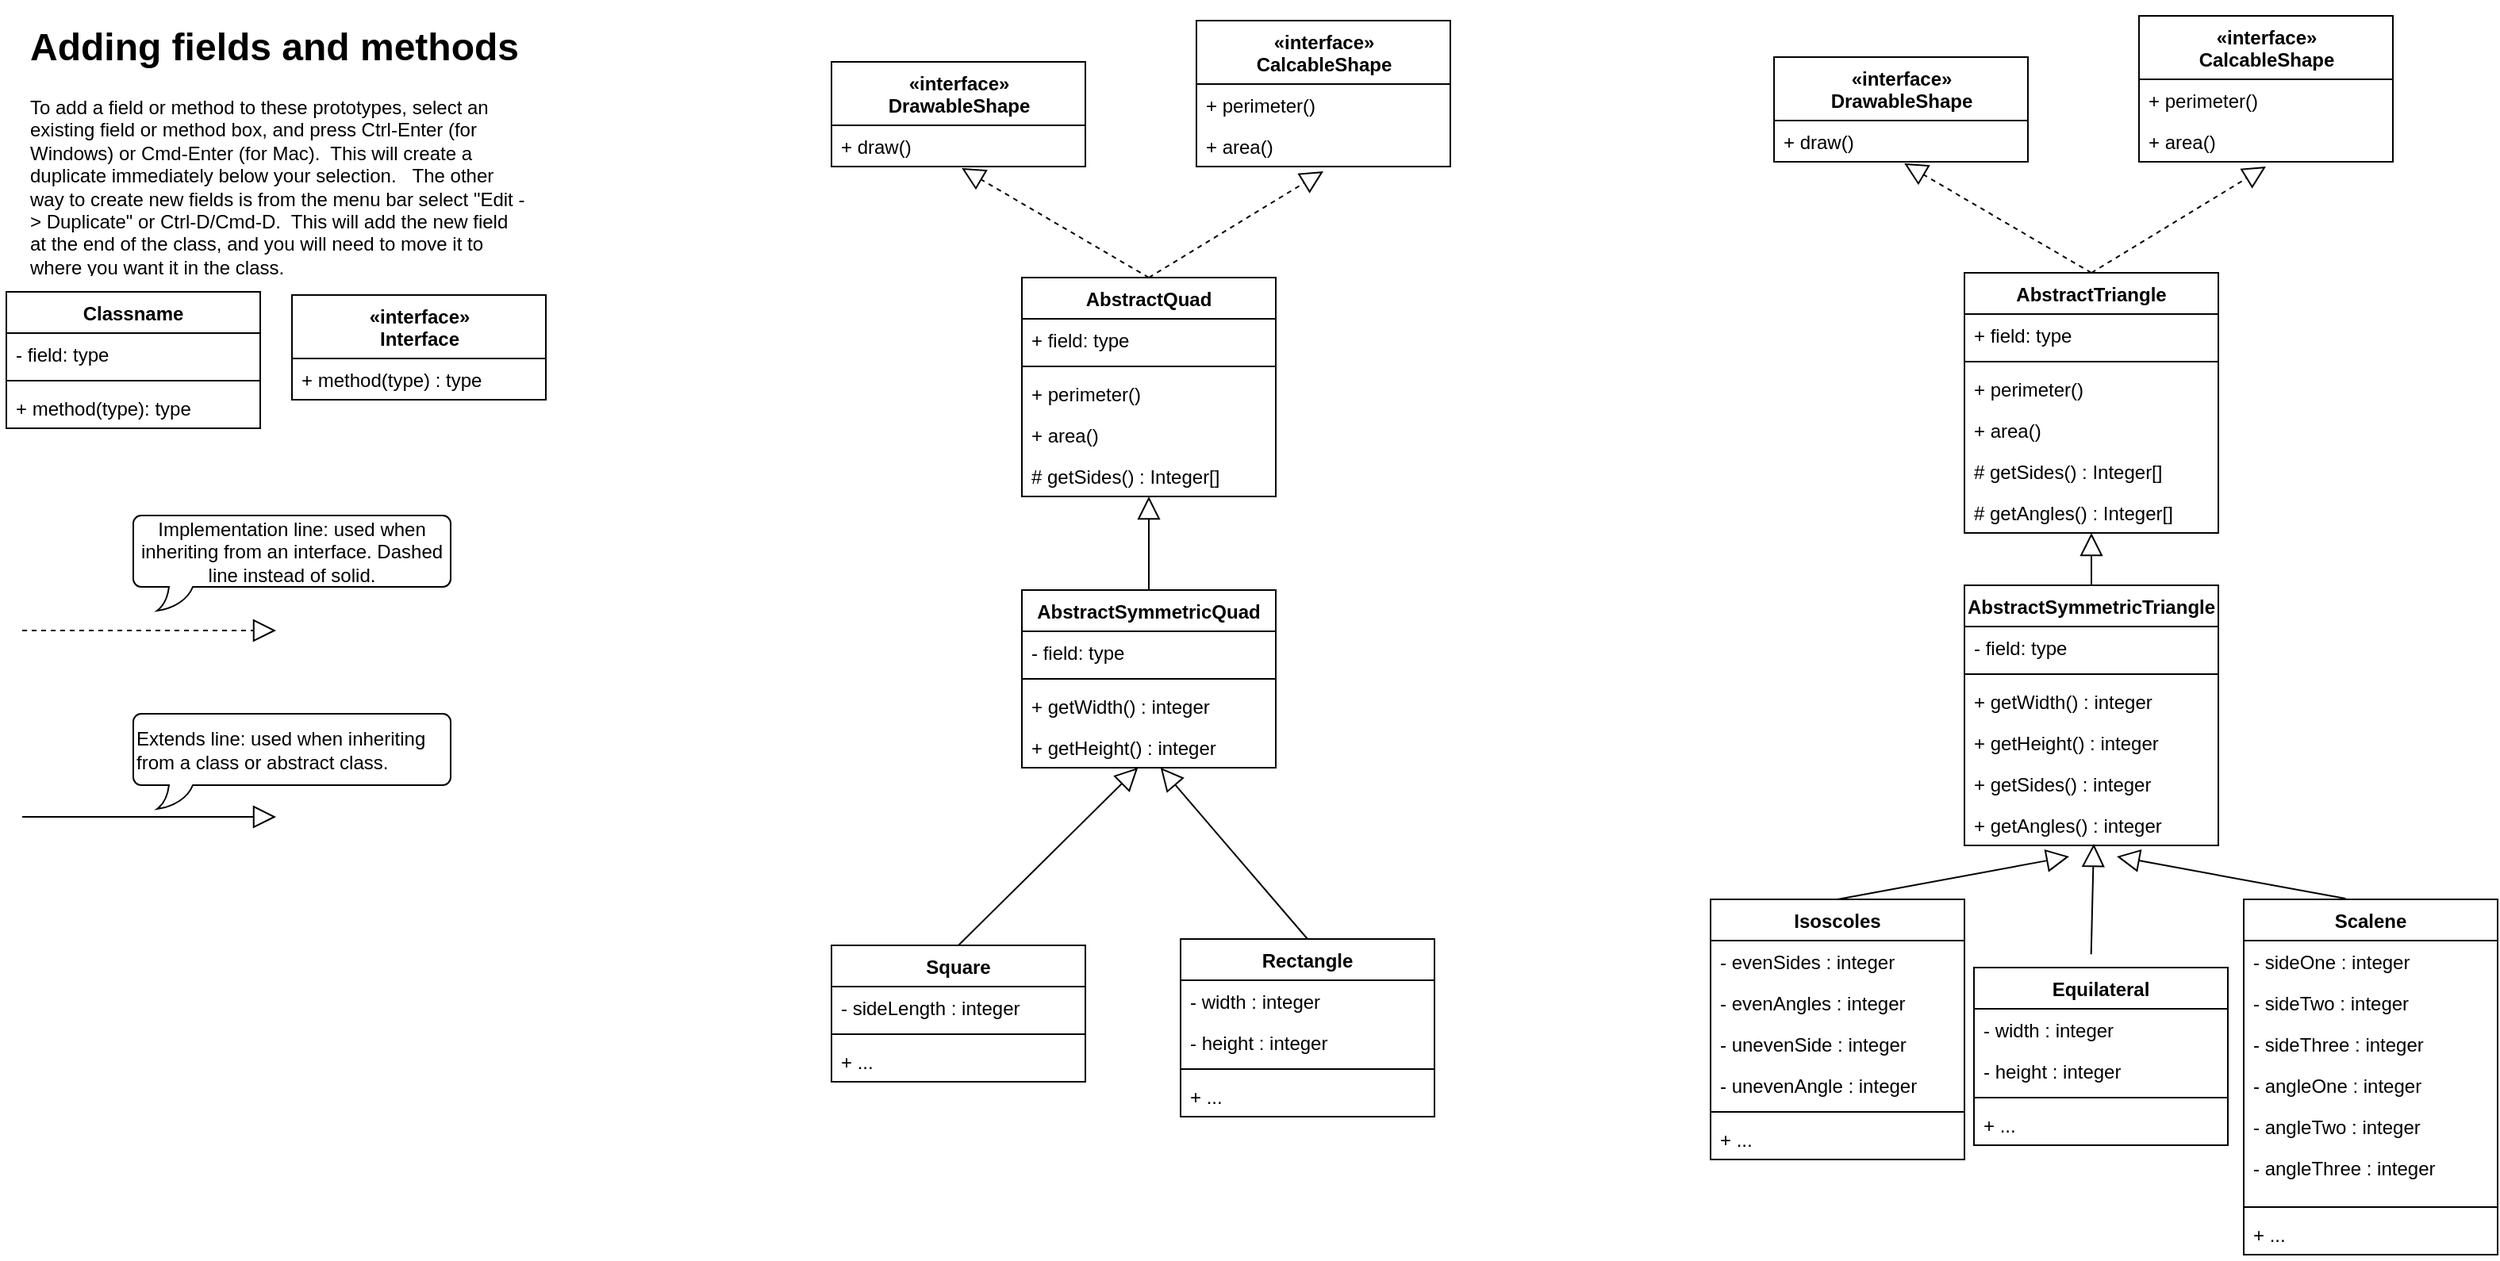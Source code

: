 <mxfile version="12.1.3" type="github" pages="1">
  <diagram id="CaCnCXX6NhgwgxZ8WEi7" name="Page-1">
    <mxGraphModel dx="1989" dy="1691" grid="1" gridSize="10" guides="1" tooltips="1" connect="1" arrows="1" fold="1" page="1" pageScale="1" pageWidth="850" pageHeight="1100" math="0" shadow="0">
      <root>
        <mxCell id="0"/>
        <mxCell id="1" parent="0"/>
        <mxCell id="mWCk10sWJktPvh425N72-1" style="rounded=1;orthogonalLoop=1;jettySize=auto;html=1;entryX=0.513;entryY=1.038;entryDx=0;entryDy=0;entryPerimeter=0;orthogonal=1;exitX=0.5;exitY=0;exitDx=0;exitDy=0;endArrow=block;endFill=0;endSize=12;dashed=1;" edge="1" parent="1" source="mWCk10sWJktPvh425N72-3" target="mWCk10sWJktPvh425N72-16">
          <mxGeometry relative="1" as="geometry">
            <mxPoint x="500" y="155" as="targetPoint"/>
          </mxGeometry>
        </mxCell>
        <mxCell id="mWCk10sWJktPvh425N72-2" style="orthogonalLoop=1;jettySize=auto;html=1;orthogonal=1;exitX=0.5;exitY=0;exitDx=0;exitDy=0;endArrow=block;endFill=0;endSize=12;rounded=1;dashed=1;entryX=0.5;entryY=1.115;entryDx=0;entryDy=0;entryPerimeter=0;" edge="1" parent="1" source="mWCk10sWJktPvh425N72-3" target="mWCk10sWJktPvh425N72-19">
          <mxGeometry relative="1" as="geometry">
            <mxPoint x="730" y="85" as="targetPoint"/>
          </mxGeometry>
        </mxCell>
        <mxCell id="mWCk10sWJktPvh425N72-3" value="AbstractQuad" style="swimlane;fontStyle=1;align=center;verticalAlign=top;childLayout=stackLayout;horizontal=1;startSize=26;horizontalStack=0;resizeParent=1;resizeParentMax=0;resizeLast=0;collapsible=1;marginBottom=0;" vertex="1" parent="1">
          <mxGeometry x="640" y="165" width="160" height="138" as="geometry"/>
        </mxCell>
        <mxCell id="mWCk10sWJktPvh425N72-4" value="+ field: type" style="text;strokeColor=none;fillColor=none;align=left;verticalAlign=top;spacingLeft=4;spacingRight=4;overflow=hidden;rotatable=0;points=[[0,0.5],[1,0.5]];portConstraint=eastwest;" vertex="1" parent="mWCk10sWJktPvh425N72-3">
          <mxGeometry y="26" width="160" height="26" as="geometry"/>
        </mxCell>
        <mxCell id="mWCk10sWJktPvh425N72-5" value="" style="line;strokeWidth=1;fillColor=none;align=left;verticalAlign=middle;spacingTop=-1;spacingLeft=3;spacingRight=3;rotatable=0;labelPosition=right;points=[];portConstraint=eastwest;" vertex="1" parent="mWCk10sWJktPvh425N72-3">
          <mxGeometry y="52" width="160" height="8" as="geometry"/>
        </mxCell>
        <mxCell id="mWCk10sWJktPvh425N72-6" value="+ perimeter()" style="text;strokeColor=none;fillColor=none;align=left;verticalAlign=top;spacingLeft=4;spacingRight=4;overflow=hidden;rotatable=0;points=[[0,0.5],[1,0.5]];portConstraint=eastwest;" vertex="1" parent="mWCk10sWJktPvh425N72-3">
          <mxGeometry y="60" width="160" height="26" as="geometry"/>
        </mxCell>
        <mxCell id="mWCk10sWJktPvh425N72-7" value="+ area()" style="text;strokeColor=none;fillColor=none;align=left;verticalAlign=top;spacingLeft=4;spacingRight=4;overflow=hidden;rotatable=0;points=[[0,0.5],[1,0.5]];portConstraint=eastwest;" vertex="1" parent="mWCk10sWJktPvh425N72-3">
          <mxGeometry y="86" width="160" height="26" as="geometry"/>
        </mxCell>
        <mxCell id="mWCk10sWJktPvh425N72-8" value="# getSides() : Integer[]" style="text;strokeColor=none;fillColor=none;align=left;verticalAlign=top;spacingLeft=4;spacingRight=4;overflow=hidden;rotatable=0;points=[[0,0.5],[1,0.5]];portConstraint=eastwest;" vertex="1" parent="mWCk10sWJktPvh425N72-3">
          <mxGeometry y="112" width="160" height="26" as="geometry"/>
        </mxCell>
        <mxCell id="mWCk10sWJktPvh425N72-9" style="rounded=1;orthogonalLoop=1;jettySize=auto;html=1;entryX=0.5;entryY=1;entryDx=0;entryDy=0;orthogonal=1;endArrow=block;endFill=0;endSize=12;" edge="1" parent="1" source="mWCk10sWJktPvh425N72-10" target="mWCk10sWJktPvh425N72-3">
          <mxGeometry relative="1" as="geometry">
            <mxPoint x="563.76" y="400.716" as="targetPoint"/>
          </mxGeometry>
        </mxCell>
        <mxCell id="mWCk10sWJktPvh425N72-10" value="AbstractSymmetricQuad" style="swimlane;fontStyle=1;align=center;verticalAlign=top;childLayout=stackLayout;horizontal=1;startSize=26;horizontalStack=0;resizeParent=1;resizeParentMax=0;resizeLast=0;collapsible=1;marginBottom=0;" vertex="1" parent="1">
          <mxGeometry x="640" y="362" width="160" height="112" as="geometry"/>
        </mxCell>
        <mxCell id="mWCk10sWJktPvh425N72-11" value="- field: type" style="text;strokeColor=none;fillColor=none;align=left;verticalAlign=top;spacingLeft=4;spacingRight=4;overflow=hidden;rotatable=0;points=[[0,0.5],[1,0.5]];portConstraint=eastwest;" vertex="1" parent="mWCk10sWJktPvh425N72-10">
          <mxGeometry y="26" width="160" height="26" as="geometry"/>
        </mxCell>
        <mxCell id="mWCk10sWJktPvh425N72-12" value="" style="line;strokeWidth=1;fillColor=none;align=left;verticalAlign=middle;spacingTop=-1;spacingLeft=3;spacingRight=3;rotatable=0;labelPosition=right;points=[];portConstraint=eastwest;" vertex="1" parent="mWCk10sWJktPvh425N72-10">
          <mxGeometry y="52" width="160" height="8" as="geometry"/>
        </mxCell>
        <mxCell id="mWCk10sWJktPvh425N72-13" value="+ getWidth() : integer" style="text;strokeColor=none;fillColor=none;align=left;verticalAlign=top;spacingLeft=4;spacingRight=4;overflow=hidden;rotatable=0;points=[[0,0.5],[1,0.5]];portConstraint=eastwest;" vertex="1" parent="mWCk10sWJktPvh425N72-10">
          <mxGeometry y="60" width="160" height="26" as="geometry"/>
        </mxCell>
        <mxCell id="mWCk10sWJktPvh425N72-14" value="+ getHeight() : integer" style="text;strokeColor=none;fillColor=none;align=left;verticalAlign=top;spacingLeft=4;spacingRight=4;overflow=hidden;rotatable=0;points=[[0,0.5],[1,0.5]];portConstraint=eastwest;" vertex="1" parent="mWCk10sWJktPvh425N72-10">
          <mxGeometry y="86" width="160" height="26" as="geometry"/>
        </mxCell>
        <mxCell id="mWCk10sWJktPvh425N72-15" value="«interface»&lt;br&gt;&lt;b&gt;DrawableShape&lt;/b&gt;" style="swimlane;fontStyle=1;align=center;verticalAlign=top;childLayout=stackLayout;horizontal=1;startSize=40;horizontalStack=0;resizeParent=1;resizeParentMax=0;resizeLast=0;collapsible=1;marginBottom=0;html=1;collapsible=1;swimlaneLine=1;" vertex="1" parent="1">
          <mxGeometry x="520" y="29" width="160" height="66" as="geometry"/>
        </mxCell>
        <mxCell id="mWCk10sWJktPvh425N72-16" value="+ draw()" style="text;strokeColor=none;fillColor=none;align=left;verticalAlign=top;spacingLeft=4;spacingRight=4;overflow=hidden;rotatable=0;points=[[0,0.5],[1,0.5]];portConstraint=eastwest;" vertex="1" parent="mWCk10sWJktPvh425N72-15">
          <mxGeometry y="40" width="160" height="26" as="geometry"/>
        </mxCell>
        <mxCell id="mWCk10sWJktPvh425N72-17" value="«interface»&lt;br&gt;&lt;b&gt;CalcableShape&lt;/b&gt;" style="swimlane;fontStyle=1;align=center;verticalAlign=top;childLayout=stackLayout;horizontal=1;startSize=40;horizontalStack=0;resizeParent=1;resizeParentMax=0;resizeLast=0;collapsible=1;marginBottom=0;html=1;collapsible=1;swimlaneLine=1;" vertex="1" parent="1">
          <mxGeometry x="750" y="3" width="160" height="92" as="geometry"/>
        </mxCell>
        <mxCell id="mWCk10sWJktPvh425N72-18" value="+ perimeter()" style="text;strokeColor=none;fillColor=none;align=left;verticalAlign=top;spacingLeft=4;spacingRight=4;overflow=hidden;rotatable=0;points=[[0,0.5],[1,0.5]];portConstraint=eastwest;" vertex="1" parent="mWCk10sWJktPvh425N72-17">
          <mxGeometry y="40" width="160" height="26" as="geometry"/>
        </mxCell>
        <mxCell id="mWCk10sWJktPvh425N72-19" value="+ area()" style="text;strokeColor=none;fillColor=none;align=left;verticalAlign=top;spacingLeft=4;spacingRight=4;overflow=hidden;rotatable=0;points=[[0,0.5],[1,0.5]];portConstraint=eastwest;" vertex="1" parent="mWCk10sWJktPvh425N72-17">
          <mxGeometry y="66" width="160" height="26" as="geometry"/>
        </mxCell>
        <mxCell id="mWCk10sWJktPvh425N72-20" style="rounded=1;orthogonalLoop=1;jettySize=auto;html=1;entryX=0.457;entryY=1;entryDx=0;entryDy=0;entryPerimeter=0;orthogonal=1;exitX=0.5;exitY=0;exitDx=0;exitDy=0;endArrow=block;endFill=0;endSize=12;" edge="1" parent="1" source="mWCk10sWJktPvh425N72-21" target="mWCk10sWJktPvh425N72-14">
          <mxGeometry relative="1" as="geometry"/>
        </mxCell>
        <mxCell id="mWCk10sWJktPvh425N72-21" value="Square" style="swimlane;fontStyle=1;align=center;verticalAlign=top;childLayout=stackLayout;horizontal=1;startSize=26;horizontalStack=0;resizeParent=1;resizeParentMax=0;resizeLast=0;collapsible=1;marginBottom=0;" vertex="1" parent="1">
          <mxGeometry x="520" y="586" width="160" height="86" as="geometry"/>
        </mxCell>
        <mxCell id="mWCk10sWJktPvh425N72-22" value="- sideLength : integer" style="text;strokeColor=none;fillColor=none;align=left;verticalAlign=top;spacingLeft=4;spacingRight=4;overflow=hidden;rotatable=0;points=[[0,0.5],[1,0.5]];portConstraint=eastwest;" vertex="1" parent="mWCk10sWJktPvh425N72-21">
          <mxGeometry y="26" width="160" height="26" as="geometry"/>
        </mxCell>
        <mxCell id="mWCk10sWJktPvh425N72-23" value="" style="line;strokeWidth=1;fillColor=none;align=left;verticalAlign=middle;spacingTop=-1;spacingLeft=3;spacingRight=3;rotatable=0;labelPosition=right;points=[];portConstraint=eastwest;" vertex="1" parent="mWCk10sWJktPvh425N72-21">
          <mxGeometry y="52" width="160" height="8" as="geometry"/>
        </mxCell>
        <mxCell id="mWCk10sWJktPvh425N72-24" value="+ ..." style="text;strokeColor=none;fillColor=none;align=left;verticalAlign=top;spacingLeft=4;spacingRight=4;overflow=hidden;rotatable=0;points=[[0,0.5],[1,0.5]];portConstraint=eastwest;" vertex="1" parent="mWCk10sWJktPvh425N72-21">
          <mxGeometry y="60" width="160" height="26" as="geometry"/>
        </mxCell>
        <mxCell id="mWCk10sWJktPvh425N72-25" style="rounded=1;orthogonalLoop=1;jettySize=auto;html=1;entryX=0.546;entryY=1;entryDx=0;entryDy=0;entryPerimeter=0;orthogonal=1;exitX=0.5;exitY=0;exitDx=0;exitDy=0;endArrow=block;endFill=0;endSize=12;" edge="1" parent="1" source="mWCk10sWJktPvh425N72-26" target="mWCk10sWJktPvh425N72-14">
          <mxGeometry relative="1" as="geometry">
            <mxPoint x="650" y="525" as="targetPoint"/>
          </mxGeometry>
        </mxCell>
        <mxCell id="mWCk10sWJktPvh425N72-26" value="Rectangle" style="swimlane;fontStyle=1;align=center;verticalAlign=top;childLayout=stackLayout;horizontal=1;startSize=26;horizontalStack=0;resizeParent=1;resizeParentMax=0;resizeLast=0;collapsible=1;marginBottom=0;" vertex="1" parent="1">
          <mxGeometry x="740" y="582" width="160" height="112" as="geometry"/>
        </mxCell>
        <mxCell id="mWCk10sWJktPvh425N72-27" value="- width : integer" style="text;strokeColor=none;fillColor=none;align=left;verticalAlign=top;spacingLeft=4;spacingRight=4;overflow=hidden;rotatable=0;points=[[0,0.5],[1,0.5]];portConstraint=eastwest;" vertex="1" parent="mWCk10sWJktPvh425N72-26">
          <mxGeometry y="26" width="160" height="26" as="geometry"/>
        </mxCell>
        <mxCell id="mWCk10sWJktPvh425N72-28" value="- height : integer" style="text;strokeColor=none;fillColor=none;align=left;verticalAlign=top;spacingLeft=4;spacingRight=4;overflow=hidden;rotatable=0;points=[[0,0.5],[1,0.5]];portConstraint=eastwest;" vertex="1" parent="mWCk10sWJktPvh425N72-26">
          <mxGeometry y="52" width="160" height="26" as="geometry"/>
        </mxCell>
        <mxCell id="mWCk10sWJktPvh425N72-29" value="" style="line;strokeWidth=1;fillColor=none;align=left;verticalAlign=middle;spacingTop=-1;spacingLeft=3;spacingRight=3;rotatable=0;labelPosition=right;points=[];portConstraint=eastwest;" vertex="1" parent="mWCk10sWJktPvh425N72-26">
          <mxGeometry y="78" width="160" height="8" as="geometry"/>
        </mxCell>
        <mxCell id="mWCk10sWJktPvh425N72-30" value="+ ..." style="text;strokeColor=none;fillColor=none;align=left;verticalAlign=top;spacingLeft=4;spacingRight=4;overflow=hidden;rotatable=0;points=[[0,0.5],[1,0.5]];portConstraint=eastwest;" vertex="1" parent="mWCk10sWJktPvh425N72-26">
          <mxGeometry y="86" width="160" height="26" as="geometry"/>
        </mxCell>
        <mxCell id="mWCk10sWJktPvh425N72-31" value="«interface»&lt;br&gt;&lt;b&gt;Interface&lt;/b&gt;" style="swimlane;fontStyle=1;align=center;verticalAlign=top;childLayout=stackLayout;horizontal=1;startSize=40;horizontalStack=0;resizeParent=1;resizeParentMax=0;resizeLast=0;collapsible=1;marginBottom=0;html=1;collapsible=1;swimlaneLine=1;" vertex="1" parent="1">
          <mxGeometry x="180" y="176" width="160" height="66" as="geometry"/>
        </mxCell>
        <mxCell id="mWCk10sWJktPvh425N72-32" value="+ method(type) : type" style="text;strokeColor=none;fillColor=none;align=left;verticalAlign=top;spacingLeft=4;spacingRight=4;overflow=hidden;rotatable=0;points=[[0,0.5],[1,0.5]];portConstraint=eastwest;" vertex="1" parent="mWCk10sWJktPvh425N72-31">
          <mxGeometry y="40" width="160" height="26" as="geometry"/>
        </mxCell>
        <mxCell id="mWCk10sWJktPvh425N72-33" value="Classname" style="swimlane;fontStyle=1;align=center;verticalAlign=top;childLayout=stackLayout;horizontal=1;startSize=26;horizontalStack=0;resizeParent=1;resizeParentMax=0;resizeLast=0;collapsible=1;marginBottom=0;" vertex="1" parent="1">
          <mxGeometry y="174" width="160" height="86" as="geometry"/>
        </mxCell>
        <mxCell id="mWCk10sWJktPvh425N72-34" value="- field: type" style="text;strokeColor=none;fillColor=none;align=left;verticalAlign=top;spacingLeft=4;spacingRight=4;overflow=hidden;rotatable=0;points=[[0,0.5],[1,0.5]];portConstraint=eastwest;" vertex="1" parent="mWCk10sWJktPvh425N72-33">
          <mxGeometry y="26" width="160" height="26" as="geometry"/>
        </mxCell>
        <mxCell id="mWCk10sWJktPvh425N72-35" value="" style="line;strokeWidth=1;fillColor=none;align=left;verticalAlign=middle;spacingTop=-1;spacingLeft=3;spacingRight=3;rotatable=0;labelPosition=right;points=[];portConstraint=eastwest;" vertex="1" parent="mWCk10sWJktPvh425N72-33">
          <mxGeometry y="52" width="160" height="8" as="geometry"/>
        </mxCell>
        <mxCell id="mWCk10sWJktPvh425N72-36" value="+ method(type): type" style="text;strokeColor=none;fillColor=none;align=left;verticalAlign=top;spacingLeft=4;spacingRight=4;overflow=hidden;rotatable=0;points=[[0,0.5],[1,0.5]];portConstraint=eastwest;" vertex="1" parent="mWCk10sWJktPvh425N72-33">
          <mxGeometry y="60" width="160" height="26" as="geometry"/>
        </mxCell>
        <mxCell id="mWCk10sWJktPvh425N72-37" value="" style="endArrow=block;dashed=1;endFill=0;endSize=12;html=1;" edge="1" parent="1">
          <mxGeometry width="160" relative="1" as="geometry">
            <mxPoint x="10" y="387.5" as="sourcePoint"/>
            <mxPoint x="170" y="387.5" as="targetPoint"/>
          </mxGeometry>
        </mxCell>
        <mxCell id="mWCk10sWJktPvh425N72-38" value="" style="endArrow=block;endFill=0;endSize=12;html=1;rounded=1;" edge="1" parent="1">
          <mxGeometry width="160" relative="1" as="geometry">
            <mxPoint x="10" y="505" as="sourcePoint"/>
            <mxPoint x="170" y="505" as="targetPoint"/>
          </mxGeometry>
        </mxCell>
        <mxCell id="mWCk10sWJktPvh425N72-39" value="Implementation line: used when inheriting from an interface. Dashed line instead of solid." style="whiteSpace=wrap;html=1;shape=mxgraph.basic.roundRectCallout;dx=30;dy=15;size=5;boundedLbl=1;align=center;verticalAlign=middle;labelPosition=center;verticalLabelPosition=middle;" vertex="1" parent="1">
          <mxGeometry x="80" y="315" width="200" height="60" as="geometry"/>
        </mxCell>
        <mxCell id="mWCk10sWJktPvh425N72-40" value="Extends line: used when inheriting from a class or abstract class." style="whiteSpace=wrap;html=1;shape=mxgraph.basic.roundRectCallout;dx=30;dy=15;size=5;boundedLbl=1;align=left;verticalAlign=middle;labelPosition=center;verticalLabelPosition=middle;" vertex="1" parent="1">
          <mxGeometry x="80" y="440" width="200" height="60" as="geometry"/>
        </mxCell>
        <mxCell id="mWCk10sWJktPvh425N72-41" value="&lt;h1&gt;Adding fields and methods&lt;/h1&gt;&lt;p&gt;To add a field or method to these prototypes, select an existing field or method box, and press Ctrl-Enter (for Windows) or Cmd-Enter (for Mac).&amp;nbsp; This will create a duplicate immediately below your selection.&amp;nbsp; &amp;nbsp;The other way to create new fields is from the menu bar select &quot;Edit -&amp;gt; Duplicate&quot; or Ctrl-D/Cmd-D.&amp;nbsp; This will add the new field at the end of the class, and you will need to move it to where you want it in the class.&lt;/p&gt;" style="text;html=1;strokeColor=none;fillColor=none;spacing=5;spacingTop=-20;whiteSpace=wrap;overflow=hidden;rounded=0;" vertex="1" parent="1">
          <mxGeometry x="10" width="320" height="164" as="geometry"/>
        </mxCell>
        <mxCell id="mWCk10sWJktPvh425N72-98" style="rounded=1;orthogonalLoop=1;jettySize=auto;html=1;entryX=0.513;entryY=1.038;entryDx=0;entryDy=0;entryPerimeter=0;orthogonal=1;exitX=0.5;exitY=0;exitDx=0;exitDy=0;endArrow=block;endFill=0;endSize=12;dashed=1;" edge="1" parent="1" source="mWCk10sWJktPvh425N72-100" target="mWCk10sWJktPvh425N72-113">
          <mxGeometry relative="1" as="geometry">
            <mxPoint x="1094" y="152" as="targetPoint"/>
          </mxGeometry>
        </mxCell>
        <mxCell id="mWCk10sWJktPvh425N72-99" style="orthogonalLoop=1;jettySize=auto;html=1;orthogonal=1;exitX=0.5;exitY=0;exitDx=0;exitDy=0;endArrow=block;endFill=0;endSize=12;rounded=1;dashed=1;entryX=0.5;entryY=1.115;entryDx=0;entryDy=0;entryPerimeter=0;" edge="1" parent="1" source="mWCk10sWJktPvh425N72-100" target="mWCk10sWJktPvh425N72-116">
          <mxGeometry relative="1" as="geometry">
            <mxPoint x="1324" y="82" as="targetPoint"/>
          </mxGeometry>
        </mxCell>
        <mxCell id="mWCk10sWJktPvh425N72-100" value="AbstractTriangle" style="swimlane;fontStyle=1;align=center;verticalAlign=top;childLayout=stackLayout;horizontal=1;startSize=26;horizontalStack=0;resizeParent=1;resizeParentMax=0;resizeLast=0;collapsible=1;marginBottom=0;" vertex="1" parent="1">
          <mxGeometry x="1234" y="162" width="160" height="164" as="geometry"/>
        </mxCell>
        <mxCell id="mWCk10sWJktPvh425N72-101" value="+ field: type" style="text;strokeColor=none;fillColor=none;align=left;verticalAlign=top;spacingLeft=4;spacingRight=4;overflow=hidden;rotatable=0;points=[[0,0.5],[1,0.5]];portConstraint=eastwest;" vertex="1" parent="mWCk10sWJktPvh425N72-100">
          <mxGeometry y="26" width="160" height="26" as="geometry"/>
        </mxCell>
        <mxCell id="mWCk10sWJktPvh425N72-102" value="" style="line;strokeWidth=1;fillColor=none;align=left;verticalAlign=middle;spacingTop=-1;spacingLeft=3;spacingRight=3;rotatable=0;labelPosition=right;points=[];portConstraint=eastwest;" vertex="1" parent="mWCk10sWJktPvh425N72-100">
          <mxGeometry y="52" width="160" height="8" as="geometry"/>
        </mxCell>
        <mxCell id="mWCk10sWJktPvh425N72-103" value="+ perimeter()" style="text;strokeColor=none;fillColor=none;align=left;verticalAlign=top;spacingLeft=4;spacingRight=4;overflow=hidden;rotatable=0;points=[[0,0.5],[1,0.5]];portConstraint=eastwest;" vertex="1" parent="mWCk10sWJktPvh425N72-100">
          <mxGeometry y="60" width="160" height="26" as="geometry"/>
        </mxCell>
        <mxCell id="mWCk10sWJktPvh425N72-104" value="+ area()" style="text;strokeColor=none;fillColor=none;align=left;verticalAlign=top;spacingLeft=4;spacingRight=4;overflow=hidden;rotatable=0;points=[[0,0.5],[1,0.5]];portConstraint=eastwest;" vertex="1" parent="mWCk10sWJktPvh425N72-100">
          <mxGeometry y="86" width="160" height="26" as="geometry"/>
        </mxCell>
        <mxCell id="mWCk10sWJktPvh425N72-105" value="# getSides() : Integer[]" style="text;strokeColor=none;fillColor=none;align=left;verticalAlign=top;spacingLeft=4;spacingRight=4;overflow=hidden;rotatable=0;points=[[0,0.5],[1,0.5]];portConstraint=eastwest;" vertex="1" parent="mWCk10sWJktPvh425N72-100">
          <mxGeometry y="112" width="160" height="26" as="geometry"/>
        </mxCell>
        <mxCell id="mWCk10sWJktPvh425N72-156" value="# getAngles() : Integer[]" style="text;strokeColor=none;fillColor=none;align=left;verticalAlign=top;spacingLeft=4;spacingRight=4;overflow=hidden;rotatable=0;points=[[0,0.5],[1,0.5]];portConstraint=eastwest;" vertex="1" parent="mWCk10sWJktPvh425N72-100">
          <mxGeometry y="138" width="160" height="26" as="geometry"/>
        </mxCell>
        <mxCell id="mWCk10sWJktPvh425N72-106" style="rounded=1;orthogonalLoop=1;jettySize=auto;html=1;entryX=0.5;entryY=1;entryDx=0;entryDy=0;orthogonal=1;endArrow=block;endFill=0;endSize=12;" edge="1" parent="1" source="mWCk10sWJktPvh425N72-107" target="mWCk10sWJktPvh425N72-100">
          <mxGeometry relative="1" as="geometry">
            <mxPoint x="1157.76" y="397.716" as="targetPoint"/>
          </mxGeometry>
        </mxCell>
        <mxCell id="mWCk10sWJktPvh425N72-107" value="AbstractSymmetricTriangle&#xa;" style="swimlane;fontStyle=1;align=center;verticalAlign=top;childLayout=stackLayout;horizontal=1;startSize=26;horizontalStack=0;resizeParent=1;resizeParentMax=0;resizeLast=0;collapsible=1;marginBottom=0;" vertex="1" parent="1">
          <mxGeometry x="1234" y="359" width="160" height="164" as="geometry"/>
        </mxCell>
        <mxCell id="mWCk10sWJktPvh425N72-108" value="- field: type" style="text;strokeColor=none;fillColor=none;align=left;verticalAlign=top;spacingLeft=4;spacingRight=4;overflow=hidden;rotatable=0;points=[[0,0.5],[1,0.5]];portConstraint=eastwest;" vertex="1" parent="mWCk10sWJktPvh425N72-107">
          <mxGeometry y="26" width="160" height="26" as="geometry"/>
        </mxCell>
        <mxCell id="mWCk10sWJktPvh425N72-109" value="" style="line;strokeWidth=1;fillColor=none;align=left;verticalAlign=middle;spacingTop=-1;spacingLeft=3;spacingRight=3;rotatable=0;labelPosition=right;points=[];portConstraint=eastwest;" vertex="1" parent="mWCk10sWJktPvh425N72-107">
          <mxGeometry y="52" width="160" height="8" as="geometry"/>
        </mxCell>
        <mxCell id="mWCk10sWJktPvh425N72-110" value="+ getWidth() : integer" style="text;strokeColor=none;fillColor=none;align=left;verticalAlign=top;spacingLeft=4;spacingRight=4;overflow=hidden;rotatable=0;points=[[0,0.5],[1,0.5]];portConstraint=eastwest;" vertex="1" parent="mWCk10sWJktPvh425N72-107">
          <mxGeometry y="60" width="160" height="26" as="geometry"/>
        </mxCell>
        <mxCell id="mWCk10sWJktPvh425N72-111" value="+ getHeight() : integer" style="text;strokeColor=none;fillColor=none;align=left;verticalAlign=top;spacingLeft=4;spacingRight=4;overflow=hidden;rotatable=0;points=[[0,0.5],[1,0.5]];portConstraint=eastwest;" vertex="1" parent="mWCk10sWJktPvh425N72-107">
          <mxGeometry y="86" width="160" height="26" as="geometry"/>
        </mxCell>
        <mxCell id="mWCk10sWJktPvh425N72-157" value="+ getSides() : integer" style="text;strokeColor=none;fillColor=none;align=left;verticalAlign=top;spacingLeft=4;spacingRight=4;overflow=hidden;rotatable=0;points=[[0,0.5],[1,0.5]];portConstraint=eastwest;" vertex="1" parent="mWCk10sWJktPvh425N72-107">
          <mxGeometry y="112" width="160" height="26" as="geometry"/>
        </mxCell>
        <mxCell id="mWCk10sWJktPvh425N72-158" value="+ getAngles() : integer" style="text;strokeColor=none;fillColor=none;align=left;verticalAlign=top;spacingLeft=4;spacingRight=4;overflow=hidden;rotatable=0;points=[[0,0.5],[1,0.5]];portConstraint=eastwest;" vertex="1" parent="mWCk10sWJktPvh425N72-107">
          <mxGeometry y="138" width="160" height="26" as="geometry"/>
        </mxCell>
        <mxCell id="mWCk10sWJktPvh425N72-133" style="rounded=1;orthogonalLoop=1;jettySize=auto;html=1;orthogonal=1;exitX=0.5;exitY=0;exitDx=0;exitDy=0;endArrow=block;endFill=0;endSize=12;" edge="1" parent="mWCk10sWJktPvh425N72-107">
          <mxGeometry relative="1" as="geometry">
            <mxPoint x="240.167" y="197.5" as="sourcePoint"/>
            <mxPoint x="96" y="171" as="targetPoint"/>
          </mxGeometry>
        </mxCell>
        <mxCell id="mWCk10sWJktPvh425N72-112" value="«interface»&lt;br&gt;&lt;b&gt;DrawableShape&lt;/b&gt;" style="swimlane;fontStyle=1;align=center;verticalAlign=top;childLayout=stackLayout;horizontal=1;startSize=40;horizontalStack=0;resizeParent=1;resizeParentMax=0;resizeLast=0;collapsible=1;marginBottom=0;html=1;collapsible=1;swimlaneLine=1;" vertex="1" parent="1">
          <mxGeometry x="1114" y="26" width="160" height="66" as="geometry"/>
        </mxCell>
        <mxCell id="mWCk10sWJktPvh425N72-113" value="+ draw()" style="text;strokeColor=none;fillColor=none;align=left;verticalAlign=top;spacingLeft=4;spacingRight=4;overflow=hidden;rotatable=0;points=[[0,0.5],[1,0.5]];portConstraint=eastwest;" vertex="1" parent="mWCk10sWJktPvh425N72-112">
          <mxGeometry y="40" width="160" height="26" as="geometry"/>
        </mxCell>
        <mxCell id="mWCk10sWJktPvh425N72-114" value="«interface»&lt;br&gt;&lt;b&gt;CalcableShape&lt;/b&gt;" style="swimlane;fontStyle=1;align=center;verticalAlign=top;childLayout=stackLayout;horizontal=1;startSize=40;horizontalStack=0;resizeParent=1;resizeParentMax=0;resizeLast=0;collapsible=1;marginBottom=0;html=1;collapsible=1;swimlaneLine=1;" vertex="1" parent="1">
          <mxGeometry x="1344" width="160" height="92" as="geometry"/>
        </mxCell>
        <mxCell id="mWCk10sWJktPvh425N72-115" value="+ perimeter()" style="text;strokeColor=none;fillColor=none;align=left;verticalAlign=top;spacingLeft=4;spacingRight=4;overflow=hidden;rotatable=0;points=[[0,0.5],[1,0.5]];portConstraint=eastwest;" vertex="1" parent="mWCk10sWJktPvh425N72-114">
          <mxGeometry y="40" width="160" height="26" as="geometry"/>
        </mxCell>
        <mxCell id="mWCk10sWJktPvh425N72-116" value="+ area()" style="text;strokeColor=none;fillColor=none;align=left;verticalAlign=top;spacingLeft=4;spacingRight=4;overflow=hidden;rotatable=0;points=[[0,0.5],[1,0.5]];portConstraint=eastwest;" vertex="1" parent="mWCk10sWJktPvh425N72-114">
          <mxGeometry y="66" width="160" height="26" as="geometry"/>
        </mxCell>
        <mxCell id="mWCk10sWJktPvh425N72-117" style="rounded=1;orthogonalLoop=1;jettySize=auto;html=1;orthogonal=1;exitX=0.5;exitY=0;exitDx=0;exitDy=0;endArrow=block;endFill=0;endSize=12;" edge="1" parent="1" source="mWCk10sWJktPvh425N72-118">
          <mxGeometry relative="1" as="geometry">
            <mxPoint x="1300" y="530" as="targetPoint"/>
          </mxGeometry>
        </mxCell>
        <mxCell id="mWCk10sWJktPvh425N72-118" value="Isoscoles" style="swimlane;fontStyle=1;align=center;verticalAlign=top;childLayout=stackLayout;horizontal=1;startSize=26;horizontalStack=0;resizeParent=1;resizeParentMax=0;resizeLast=0;collapsible=1;marginBottom=0;" vertex="1" parent="1">
          <mxGeometry x="1074" y="557" width="160" height="164" as="geometry"/>
        </mxCell>
        <mxCell id="mWCk10sWJktPvh425N72-148" value="- evenSides : integer" style="text;strokeColor=none;fillColor=none;align=left;verticalAlign=top;spacingLeft=4;spacingRight=4;overflow=hidden;rotatable=0;points=[[0,0.5],[1,0.5]];portConstraint=eastwest;" vertex="1" parent="mWCk10sWJktPvh425N72-118">
          <mxGeometry y="26" width="160" height="26" as="geometry"/>
        </mxCell>
        <mxCell id="mWCk10sWJktPvh425N72-149" value="- evenAngles : integer" style="text;strokeColor=none;fillColor=none;align=left;verticalAlign=top;spacingLeft=4;spacingRight=4;overflow=hidden;rotatable=0;points=[[0,0.5],[1,0.5]];portConstraint=eastwest;" vertex="1" parent="mWCk10sWJktPvh425N72-118">
          <mxGeometry y="52" width="160" height="26" as="geometry"/>
        </mxCell>
        <mxCell id="mWCk10sWJktPvh425N72-150" value="- unevenSide : integer" style="text;strokeColor=none;fillColor=none;align=left;verticalAlign=top;spacingLeft=4;spacingRight=4;overflow=hidden;rotatable=0;points=[[0,0.5],[1,0.5]];portConstraint=eastwest;" vertex="1" parent="mWCk10sWJktPvh425N72-118">
          <mxGeometry y="78" width="160" height="26" as="geometry"/>
        </mxCell>
        <mxCell id="mWCk10sWJktPvh425N72-119" value="- unevenAngle : integer" style="text;strokeColor=none;fillColor=none;align=left;verticalAlign=top;spacingLeft=4;spacingRight=4;overflow=hidden;rotatable=0;points=[[0,0.5],[1,0.5]];portConstraint=eastwest;" vertex="1" parent="mWCk10sWJktPvh425N72-118">
          <mxGeometry y="104" width="160" height="26" as="geometry"/>
        </mxCell>
        <mxCell id="mWCk10sWJktPvh425N72-120" value="" style="line;strokeWidth=1;fillColor=none;align=left;verticalAlign=middle;spacingTop=-1;spacingLeft=3;spacingRight=3;rotatable=0;labelPosition=right;points=[];portConstraint=eastwest;" vertex="1" parent="mWCk10sWJktPvh425N72-118">
          <mxGeometry y="130" width="160" height="8" as="geometry"/>
        </mxCell>
        <mxCell id="mWCk10sWJktPvh425N72-121" value="+ ..." style="text;strokeColor=none;fillColor=none;align=left;verticalAlign=top;spacingLeft=4;spacingRight=4;overflow=hidden;rotatable=0;points=[[0,0.5],[1,0.5]];portConstraint=eastwest;" vertex="1" parent="mWCk10sWJktPvh425N72-118">
          <mxGeometry y="138" width="160" height="26" as="geometry"/>
        </mxCell>
        <mxCell id="mWCk10sWJktPvh425N72-122" style="rounded=1;orthogonalLoop=1;jettySize=auto;html=1;orthogonal=1;exitX=0.5;exitY=0;exitDx=0;exitDy=0;endArrow=block;endFill=0;endSize=12;" edge="1" parent="1">
          <mxGeometry relative="1" as="geometry">
            <mxPoint x="1315.5" y="522" as="targetPoint"/>
            <mxPoint x="1313.833" y="591.667" as="sourcePoint"/>
          </mxGeometry>
        </mxCell>
        <mxCell id="mWCk10sWJktPvh425N72-123" value="Equilateral" style="swimlane;fontStyle=1;align=center;verticalAlign=top;childLayout=stackLayout;horizontal=1;startSize=26;horizontalStack=0;resizeParent=1;resizeParentMax=0;resizeLast=0;collapsible=1;marginBottom=0;" vertex="1" parent="1">
          <mxGeometry x="1240" y="600" width="160" height="112" as="geometry"/>
        </mxCell>
        <mxCell id="mWCk10sWJktPvh425N72-124" value="- width : integer" style="text;strokeColor=none;fillColor=none;align=left;verticalAlign=top;spacingLeft=4;spacingRight=4;overflow=hidden;rotatable=0;points=[[0,0.5],[1,0.5]];portConstraint=eastwest;" vertex="1" parent="mWCk10sWJktPvh425N72-123">
          <mxGeometry y="26" width="160" height="26" as="geometry"/>
        </mxCell>
        <mxCell id="mWCk10sWJktPvh425N72-125" value="- height : integer" style="text;strokeColor=none;fillColor=none;align=left;verticalAlign=top;spacingLeft=4;spacingRight=4;overflow=hidden;rotatable=0;points=[[0,0.5],[1,0.5]];portConstraint=eastwest;" vertex="1" parent="mWCk10sWJktPvh425N72-123">
          <mxGeometry y="52" width="160" height="26" as="geometry"/>
        </mxCell>
        <mxCell id="mWCk10sWJktPvh425N72-126" value="" style="line;strokeWidth=1;fillColor=none;align=left;verticalAlign=middle;spacingTop=-1;spacingLeft=3;spacingRight=3;rotatable=0;labelPosition=right;points=[];portConstraint=eastwest;" vertex="1" parent="mWCk10sWJktPvh425N72-123">
          <mxGeometry y="78" width="160" height="8" as="geometry"/>
        </mxCell>
        <mxCell id="mWCk10sWJktPvh425N72-127" value="+ ..." style="text;strokeColor=none;fillColor=none;align=left;verticalAlign=top;spacingLeft=4;spacingRight=4;overflow=hidden;rotatable=0;points=[[0,0.5],[1,0.5]];portConstraint=eastwest;" vertex="1" parent="mWCk10sWJktPvh425N72-123">
          <mxGeometry y="86" width="160" height="26" as="geometry"/>
        </mxCell>
        <mxCell id="mWCk10sWJktPvh425N72-128" value="Scalene" style="swimlane;fontStyle=1;align=center;verticalAlign=top;childLayout=stackLayout;horizontal=1;startSize=26;horizontalStack=0;resizeParent=1;resizeParentMax=0;resizeLast=0;collapsible=1;marginBottom=0;" vertex="1" parent="1">
          <mxGeometry x="1410" y="557" width="160" height="224" as="geometry"/>
        </mxCell>
        <mxCell id="mWCk10sWJktPvh425N72-151" value="- sideOne : integer" style="text;strokeColor=none;fillColor=none;align=left;verticalAlign=top;spacingLeft=4;spacingRight=4;overflow=hidden;rotatable=0;points=[[0,0.5],[1,0.5]];portConstraint=eastwest;" vertex="1" parent="mWCk10sWJktPvh425N72-128">
          <mxGeometry y="26" width="160" height="26" as="geometry"/>
        </mxCell>
        <mxCell id="mWCk10sWJktPvh425N72-153" value="- sideTwo : integer" style="text;strokeColor=none;fillColor=none;align=left;verticalAlign=top;spacingLeft=4;spacingRight=4;overflow=hidden;rotatable=0;points=[[0,0.5],[1,0.5]];portConstraint=eastwest;" vertex="1" parent="mWCk10sWJktPvh425N72-128">
          <mxGeometry y="52" width="160" height="26" as="geometry"/>
        </mxCell>
        <mxCell id="mWCk10sWJktPvh425N72-154" value="- sideThree : integer" style="text;strokeColor=none;fillColor=none;align=left;verticalAlign=top;spacingLeft=4;spacingRight=4;overflow=hidden;rotatable=0;points=[[0,0.5],[1,0.5]];portConstraint=eastwest;" vertex="1" parent="mWCk10sWJktPvh425N72-128">
          <mxGeometry y="78" width="160" height="26" as="geometry"/>
        </mxCell>
        <mxCell id="mWCk10sWJktPvh425N72-152" value="- angleOne : integer" style="text;strokeColor=none;fillColor=none;align=left;verticalAlign=top;spacingLeft=4;spacingRight=4;overflow=hidden;rotatable=0;points=[[0,0.5],[1,0.5]];portConstraint=eastwest;" vertex="1" parent="mWCk10sWJktPvh425N72-128">
          <mxGeometry y="104" width="160" height="26" as="geometry"/>
        </mxCell>
        <mxCell id="mWCk10sWJktPvh425N72-155" value="- angleTwo : integer" style="text;strokeColor=none;fillColor=none;align=left;verticalAlign=top;spacingLeft=4;spacingRight=4;overflow=hidden;rotatable=0;points=[[0,0.5],[1,0.5]];portConstraint=eastwest;" vertex="1" parent="mWCk10sWJktPvh425N72-128">
          <mxGeometry y="130" width="160" height="26" as="geometry"/>
        </mxCell>
        <mxCell id="mWCk10sWJktPvh425N72-129" value="- angleThree : integer" style="text;strokeColor=none;fillColor=none;align=left;verticalAlign=top;spacingLeft=4;spacingRight=4;overflow=hidden;rotatable=0;points=[[0,0.5],[1,0.5]];portConstraint=eastwest;" vertex="1" parent="mWCk10sWJktPvh425N72-128">
          <mxGeometry y="156" width="160" height="34" as="geometry"/>
        </mxCell>
        <mxCell id="mWCk10sWJktPvh425N72-130" value="" style="line;strokeWidth=1;fillColor=none;align=left;verticalAlign=middle;spacingTop=-1;spacingLeft=3;spacingRight=3;rotatable=0;labelPosition=right;points=[];portConstraint=eastwest;" vertex="1" parent="mWCk10sWJktPvh425N72-128">
          <mxGeometry y="190" width="160" height="8" as="geometry"/>
        </mxCell>
        <mxCell id="mWCk10sWJktPvh425N72-131" value="+ ..." style="text;strokeColor=none;fillColor=none;align=left;verticalAlign=top;spacingLeft=4;spacingRight=4;overflow=hidden;rotatable=0;points=[[0,0.5],[1,0.5]];portConstraint=eastwest;" vertex="1" parent="mWCk10sWJktPvh425N72-128">
          <mxGeometry y="198" width="160" height="26" as="geometry"/>
        </mxCell>
      </root>
    </mxGraphModel>
  </diagram>
</mxfile>
